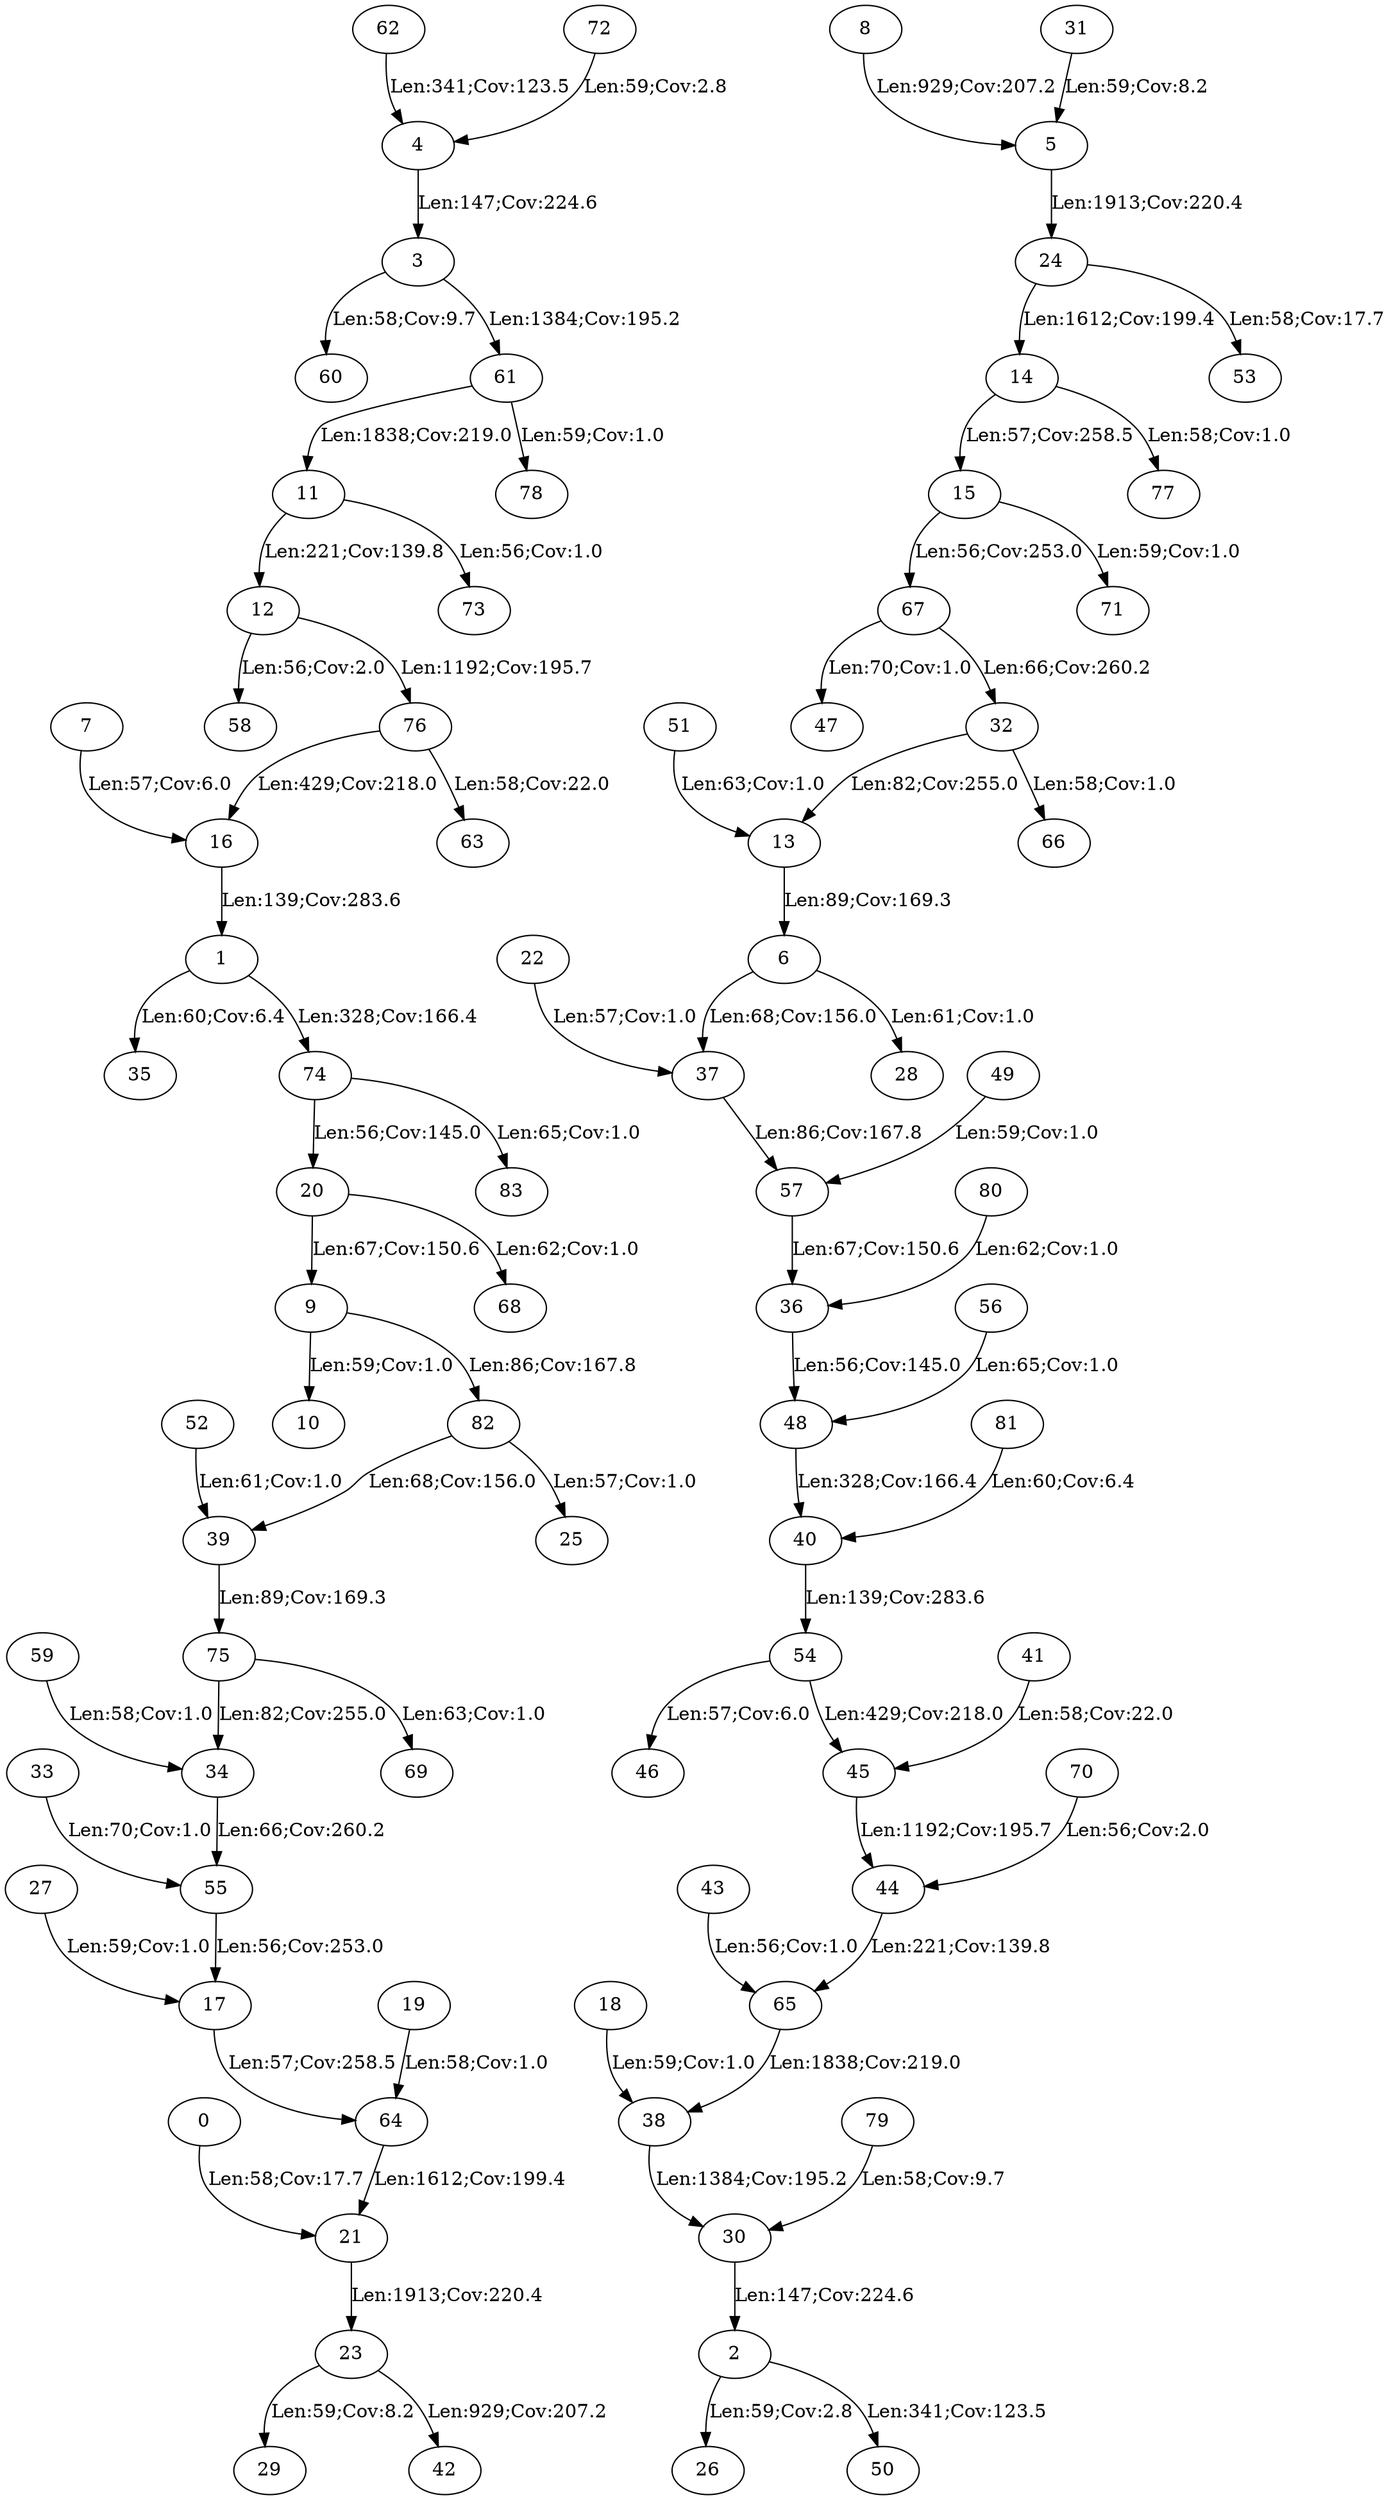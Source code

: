 digraph {
0;
1;
2;
3;
4;
5;
6;
7;
8;
9;
10;
11;
12;
13;
14;
15;
16;
17;
18;
19;
20;
21;
22;
23;
24;
25;
26;
27;
28;
29;
30;
31;
32;
33;
34;
35;
36;
37;
38;
39;
40;
41;
42;
43;
44;
45;
46;
47;
48;
49;
50;
51;
52;
53;
54;
55;
56;
57;
58;
59;
60;
61;
62;
63;
64;
65;
66;
67;
68;
69;
70;
71;
72;
73;
74;
75;
76;
77;
78;
79;
80;
81;
82;
83;
36 -> 48 [label="Len:56;Cov:145.0"];
74 -> 20 [label="Len:56;Cov:145.0"];
15 -> 67 [label="Len:56;Cov:253.0"];
55 -> 17 [label="Len:56;Cov:253.0"];
11 -> 73 [label="Len:56;Cov:1.0"];
12 -> 58 [label="Len:56;Cov:2.0"];
70 -> 44 [label="Len:56;Cov:2.0"];
43 -> 65 [label="Len:56;Cov:1.0"];
17 -> 64 [label="Len:57;Cov:258.5"];
0 -> 21 [label="Len:58;Cov:17.7"];
54 -> 46 [label="Len:57;Cov:6.0"];
7 -> 16 [label="Len:57;Cov:6.0"];
82 -> 25 [label="Len:57;Cov:1.0"];
2 -> 26 [label="Len:59;Cov:2.8"];
31 -> 5 [label="Len:59;Cov:8.2"];
15 -> 71 [label="Len:59;Cov:1.0"];
49 -> 57 [label="Len:59;Cov:1.0"];
59 -> 34 [label="Len:58;Cov:1.0"];
19 -> 64 [label="Len:58;Cov:1.0"];
3 -> 60 [label="Len:58;Cov:9.7"];
1 -> 35 [label="Len:60;Cov:6.4"];
23 -> 29 [label="Len:59;Cov:8.2"];
75 -> 69 [label="Len:63;Cov:1.0"];
32 -> 66 [label="Len:58;Cov:1.0"];
9 -> 10 [label="Len:59;Cov:1.0"];
22 -> 37 [label="Len:57;Cov:1.0"];
24 -> 53 [label="Len:58;Cov:17.7"];
81 -> 40 [label="Len:60;Cov:6.4"];
61 -> 78 [label="Len:59;Cov:1.0"];
41 -> 45 [label="Len:58;Cov:22.0"];
32 -> 13 [label="Len:82;Cov:255.0"];
56 -> 48 [label="Len:65;Cov:1.0"];
13 -> 6 [label="Len:89;Cov:169.3"];
18 -> 38 [label="Len:59;Cov:1.0"];
67 -> 47 [label="Len:70;Cov:1.0"];
76 -> 63 [label="Len:58;Cov:22.0"];
51 -> 13 [label="Len:63;Cov:1.0"];
14 -> 15 [label="Len:57;Cov:258.5"];
79 -> 30 [label="Len:58;Cov:9.7"];
80 -> 36 [label="Len:62;Cov:1.0"];
6 -> 28 [label="Len:61;Cov:1.0"];
37 -> 57 [label="Len:86;Cov:167.8"];
30 -> 2 [label="Len:147;Cov:224.6"];
20 -> 68 [label="Len:62;Cov:1.0"];
52 -> 39 [label="Len:61;Cov:1.0"];
27 -> 17 [label="Len:59;Cov:1.0"];
75 -> 34 [label="Len:82;Cov:255.0"];
14 -> 77 [label="Len:58;Cov:1.0"];
82 -> 39 [label="Len:68;Cov:156.0"];
67 -> 32 [label="Len:66;Cov:260.2"];
33 -> 55 [label="Len:70;Cov:1.0"];
20 -> 9 [label="Len:67;Cov:150.6"];
39 -> 75 [label="Len:89;Cov:169.3"];
16 -> 1 [label="Len:139;Cov:283.6"];
34 -> 55 [label="Len:66;Cov:260.2"];
57 -> 36 [label="Len:67;Cov:150.6"];
11 -> 12 [label="Len:221;Cov:139.8"];
44 -> 65 [label="Len:221;Cov:139.8"];
40 -> 54 [label="Len:139;Cov:283.6"];
9 -> 82 [label="Len:86;Cov:167.8"];
12 -> 76 [label="Len:1192;Cov:195.7"];
54 -> 45 [label="Len:429;Cov:218.0"];
4 -> 3 [label="Len:147;Cov:224.6"];
74 -> 83 [label="Len:65;Cov:1.0"];
6 -> 37 [label="Len:68;Cov:156.0"];
72 -> 4 [label="Len:59;Cov:2.8"];
23 -> 42 [label="Len:929;Cov:207.2"];
1 -> 74 [label="Len:328;Cov:166.4"];
3 -> 61 [label="Len:1384;Cov:195.2"];
5 -> 24 [label="Len:1913;Cov:220.4"];
21 -> 23 [label="Len:1913;Cov:220.4"];
62 -> 4 [label="Len:341;Cov:123.5"];
45 -> 44 [label="Len:1192;Cov:195.7"];
2 -> 50 [label="Len:341;Cov:123.5"];
48 -> 40 [label="Len:328;Cov:166.4"];
64 -> 21 [label="Len:1612;Cov:199.4"];
76 -> 16 [label="Len:429;Cov:218.0"];
24 -> 14 [label="Len:1612;Cov:199.4"];
38 -> 30 [label="Len:1384;Cov:195.2"];
65 -> 38 [label="Len:1838;Cov:219.0"];
61 -> 11 [label="Len:1838;Cov:219.0"];
8 -> 5 [label="Len:929;Cov:207.2"];
}